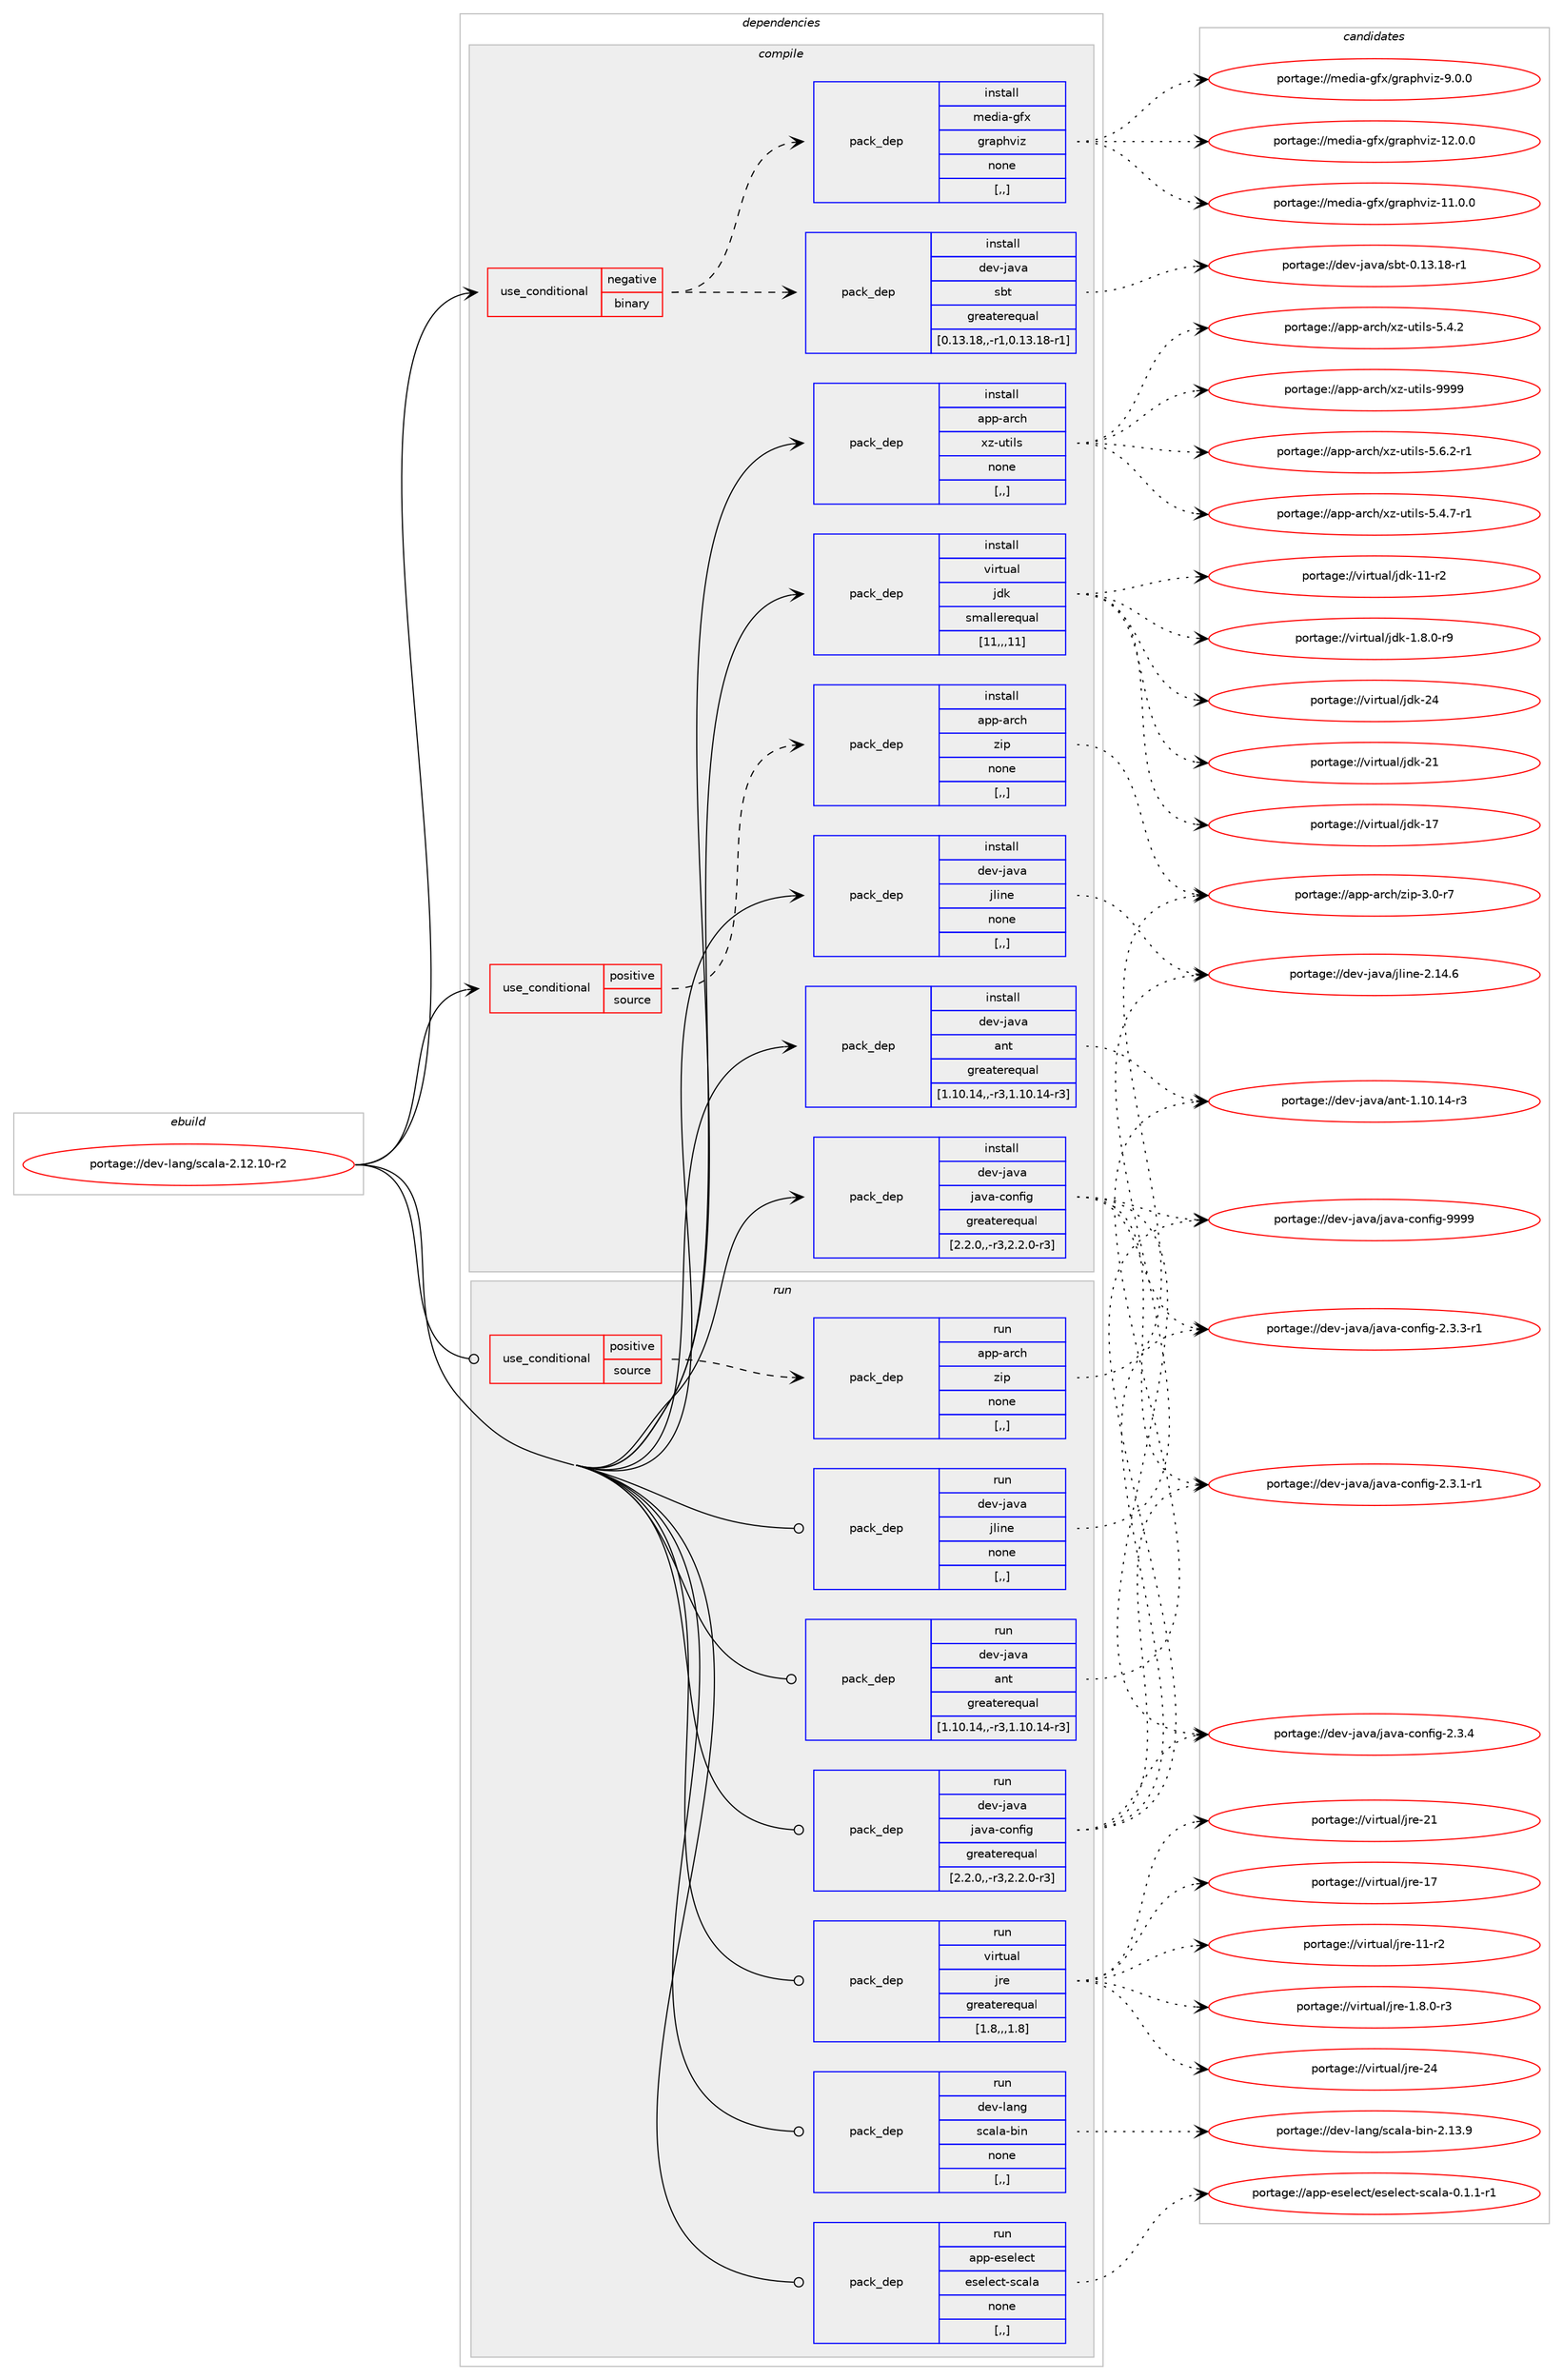 digraph prolog {

# *************
# Graph options
# *************

newrank=true;
concentrate=true;
compound=true;
graph [rankdir=LR,fontname=Helvetica,fontsize=10,ranksep=1.5];#, ranksep=2.5, nodesep=0.2];
edge  [arrowhead=vee];
node  [fontname=Helvetica,fontsize=10];

# **********
# The ebuild
# **********

subgraph cluster_leftcol {
color=gray;
label=<<i>ebuild</i>>;
id [label="portage://dev-lang/scala-2.12.10-r2", color=red, width=4, href="../dev-lang/scala-2.12.10-r2.svg"];
}

# ****************
# The dependencies
# ****************

subgraph cluster_midcol {
color=gray;
label=<<i>dependencies</i>>;
subgraph cluster_compile {
fillcolor="#eeeeee";
style=filled;
label=<<i>compile</i>>;
subgraph cond25453 {
dependency105486 [label=<<TABLE BORDER="0" CELLBORDER="1" CELLSPACING="0" CELLPADDING="4"><TR><TD ROWSPAN="3" CELLPADDING="10">use_conditional</TD></TR><TR><TD>negative</TD></TR><TR><TD>binary</TD></TR></TABLE>>, shape=none, color=red];
subgraph pack78881 {
dependency105487 [label=<<TABLE BORDER="0" CELLBORDER="1" CELLSPACING="0" CELLPADDING="4" WIDTH="220"><TR><TD ROWSPAN="6" CELLPADDING="30">pack_dep</TD></TR><TR><TD WIDTH="110">install</TD></TR><TR><TD>dev-java</TD></TR><TR><TD>sbt</TD></TR><TR><TD>greaterequal</TD></TR><TR><TD>[0.13.18,,-r1,0.13.18-r1]</TD></TR></TABLE>>, shape=none, color=blue];
}
dependency105486:e -> dependency105487:w [weight=20,style="dashed",arrowhead="vee"];
subgraph pack78882 {
dependency105488 [label=<<TABLE BORDER="0" CELLBORDER="1" CELLSPACING="0" CELLPADDING="4" WIDTH="220"><TR><TD ROWSPAN="6" CELLPADDING="30">pack_dep</TD></TR><TR><TD WIDTH="110">install</TD></TR><TR><TD>media-gfx</TD></TR><TR><TD>graphviz</TD></TR><TR><TD>none</TD></TR><TR><TD>[,,]</TD></TR></TABLE>>, shape=none, color=blue];
}
dependency105486:e -> dependency105488:w [weight=20,style="dashed",arrowhead="vee"];
}
id:e -> dependency105486:w [weight=20,style="solid",arrowhead="vee"];
subgraph cond25454 {
dependency105489 [label=<<TABLE BORDER="0" CELLBORDER="1" CELLSPACING="0" CELLPADDING="4"><TR><TD ROWSPAN="3" CELLPADDING="10">use_conditional</TD></TR><TR><TD>positive</TD></TR><TR><TD>source</TD></TR></TABLE>>, shape=none, color=red];
subgraph pack78883 {
dependency105490 [label=<<TABLE BORDER="0" CELLBORDER="1" CELLSPACING="0" CELLPADDING="4" WIDTH="220"><TR><TD ROWSPAN="6" CELLPADDING="30">pack_dep</TD></TR><TR><TD WIDTH="110">install</TD></TR><TR><TD>app-arch</TD></TR><TR><TD>zip</TD></TR><TR><TD>none</TD></TR><TR><TD>[,,]</TD></TR></TABLE>>, shape=none, color=blue];
}
dependency105489:e -> dependency105490:w [weight=20,style="dashed",arrowhead="vee"];
}
id:e -> dependency105489:w [weight=20,style="solid",arrowhead="vee"];
subgraph pack78884 {
dependency105491 [label=<<TABLE BORDER="0" CELLBORDER="1" CELLSPACING="0" CELLPADDING="4" WIDTH="220"><TR><TD ROWSPAN="6" CELLPADDING="30">pack_dep</TD></TR><TR><TD WIDTH="110">install</TD></TR><TR><TD>app-arch</TD></TR><TR><TD>xz-utils</TD></TR><TR><TD>none</TD></TR><TR><TD>[,,]</TD></TR></TABLE>>, shape=none, color=blue];
}
id:e -> dependency105491:w [weight=20,style="solid",arrowhead="vee"];
subgraph pack78885 {
dependency105492 [label=<<TABLE BORDER="0" CELLBORDER="1" CELLSPACING="0" CELLPADDING="4" WIDTH="220"><TR><TD ROWSPAN="6" CELLPADDING="30">pack_dep</TD></TR><TR><TD WIDTH="110">install</TD></TR><TR><TD>dev-java</TD></TR><TR><TD>ant</TD></TR><TR><TD>greaterequal</TD></TR><TR><TD>[1.10.14,,-r3,1.10.14-r3]</TD></TR></TABLE>>, shape=none, color=blue];
}
id:e -> dependency105492:w [weight=20,style="solid",arrowhead="vee"];
subgraph pack78886 {
dependency105493 [label=<<TABLE BORDER="0" CELLBORDER="1" CELLSPACING="0" CELLPADDING="4" WIDTH="220"><TR><TD ROWSPAN="6" CELLPADDING="30">pack_dep</TD></TR><TR><TD WIDTH="110">install</TD></TR><TR><TD>dev-java</TD></TR><TR><TD>java-config</TD></TR><TR><TD>greaterequal</TD></TR><TR><TD>[2.2.0,,-r3,2.2.0-r3]</TD></TR></TABLE>>, shape=none, color=blue];
}
id:e -> dependency105493:w [weight=20,style="solid",arrowhead="vee"];
subgraph pack78887 {
dependency105494 [label=<<TABLE BORDER="0" CELLBORDER="1" CELLSPACING="0" CELLPADDING="4" WIDTH="220"><TR><TD ROWSPAN="6" CELLPADDING="30">pack_dep</TD></TR><TR><TD WIDTH="110">install</TD></TR><TR><TD>dev-java</TD></TR><TR><TD>jline</TD></TR><TR><TD>none</TD></TR><TR><TD>[,,]</TD></TR></TABLE>>, shape=none, color=blue];
}
id:e -> dependency105494:w [weight=20,style="solid",arrowhead="vee"];
subgraph pack78888 {
dependency105495 [label=<<TABLE BORDER="0" CELLBORDER="1" CELLSPACING="0" CELLPADDING="4" WIDTH="220"><TR><TD ROWSPAN="6" CELLPADDING="30">pack_dep</TD></TR><TR><TD WIDTH="110">install</TD></TR><TR><TD>virtual</TD></TR><TR><TD>jdk</TD></TR><TR><TD>smallerequal</TD></TR><TR><TD>[11,,,11]</TD></TR></TABLE>>, shape=none, color=blue];
}
id:e -> dependency105495:w [weight=20,style="solid",arrowhead="vee"];
}
subgraph cluster_compileandrun {
fillcolor="#eeeeee";
style=filled;
label=<<i>compile and run</i>>;
}
subgraph cluster_run {
fillcolor="#eeeeee";
style=filled;
label=<<i>run</i>>;
subgraph cond25455 {
dependency105496 [label=<<TABLE BORDER="0" CELLBORDER="1" CELLSPACING="0" CELLPADDING="4"><TR><TD ROWSPAN="3" CELLPADDING="10">use_conditional</TD></TR><TR><TD>positive</TD></TR><TR><TD>source</TD></TR></TABLE>>, shape=none, color=red];
subgraph pack78889 {
dependency105497 [label=<<TABLE BORDER="0" CELLBORDER="1" CELLSPACING="0" CELLPADDING="4" WIDTH="220"><TR><TD ROWSPAN="6" CELLPADDING="30">pack_dep</TD></TR><TR><TD WIDTH="110">run</TD></TR><TR><TD>app-arch</TD></TR><TR><TD>zip</TD></TR><TR><TD>none</TD></TR><TR><TD>[,,]</TD></TR></TABLE>>, shape=none, color=blue];
}
dependency105496:e -> dependency105497:w [weight=20,style="dashed",arrowhead="vee"];
}
id:e -> dependency105496:w [weight=20,style="solid",arrowhead="odot"];
subgraph pack78890 {
dependency105498 [label=<<TABLE BORDER="0" CELLBORDER="1" CELLSPACING="0" CELLPADDING="4" WIDTH="220"><TR><TD ROWSPAN="6" CELLPADDING="30">pack_dep</TD></TR><TR><TD WIDTH="110">run</TD></TR><TR><TD>app-eselect</TD></TR><TR><TD>eselect-scala</TD></TR><TR><TD>none</TD></TR><TR><TD>[,,]</TD></TR></TABLE>>, shape=none, color=blue];
}
id:e -> dependency105498:w [weight=20,style="solid",arrowhead="odot"];
subgraph pack78891 {
dependency105499 [label=<<TABLE BORDER="0" CELLBORDER="1" CELLSPACING="0" CELLPADDING="4" WIDTH="220"><TR><TD ROWSPAN="6" CELLPADDING="30">pack_dep</TD></TR><TR><TD WIDTH="110">run</TD></TR><TR><TD>dev-java</TD></TR><TR><TD>ant</TD></TR><TR><TD>greaterequal</TD></TR><TR><TD>[1.10.14,,-r3,1.10.14-r3]</TD></TR></TABLE>>, shape=none, color=blue];
}
id:e -> dependency105499:w [weight=20,style="solid",arrowhead="odot"];
subgraph pack78892 {
dependency105500 [label=<<TABLE BORDER="0" CELLBORDER="1" CELLSPACING="0" CELLPADDING="4" WIDTH="220"><TR><TD ROWSPAN="6" CELLPADDING="30">pack_dep</TD></TR><TR><TD WIDTH="110">run</TD></TR><TR><TD>dev-java</TD></TR><TR><TD>java-config</TD></TR><TR><TD>greaterequal</TD></TR><TR><TD>[2.2.0,,-r3,2.2.0-r3]</TD></TR></TABLE>>, shape=none, color=blue];
}
id:e -> dependency105500:w [weight=20,style="solid",arrowhead="odot"];
subgraph pack78893 {
dependency105501 [label=<<TABLE BORDER="0" CELLBORDER="1" CELLSPACING="0" CELLPADDING="4" WIDTH="220"><TR><TD ROWSPAN="6" CELLPADDING="30">pack_dep</TD></TR><TR><TD WIDTH="110">run</TD></TR><TR><TD>dev-java</TD></TR><TR><TD>jline</TD></TR><TR><TD>none</TD></TR><TR><TD>[,,]</TD></TR></TABLE>>, shape=none, color=blue];
}
id:e -> dependency105501:w [weight=20,style="solid",arrowhead="odot"];
subgraph pack78894 {
dependency105502 [label=<<TABLE BORDER="0" CELLBORDER="1" CELLSPACING="0" CELLPADDING="4" WIDTH="220"><TR><TD ROWSPAN="6" CELLPADDING="30">pack_dep</TD></TR><TR><TD WIDTH="110">run</TD></TR><TR><TD>virtual</TD></TR><TR><TD>jre</TD></TR><TR><TD>greaterequal</TD></TR><TR><TD>[1.8,,,1.8]</TD></TR></TABLE>>, shape=none, color=blue];
}
id:e -> dependency105502:w [weight=20,style="solid",arrowhead="odot"];
subgraph pack78895 {
dependency105503 [label=<<TABLE BORDER="0" CELLBORDER="1" CELLSPACING="0" CELLPADDING="4" WIDTH="220"><TR><TD ROWSPAN="6" CELLPADDING="30">pack_dep</TD></TR><TR><TD WIDTH="110">run</TD></TR><TR><TD>dev-lang</TD></TR><TR><TD>scala-bin</TD></TR><TR><TD>none</TD></TR><TR><TD>[,,]</TD></TR></TABLE>>, shape=none, color=blue];
}
id:e -> dependency105503:w [weight=20,style="solid",arrowhead="odot"];
}
}

# **************
# The candidates
# **************

subgraph cluster_choices {
rank=same;
color=gray;
label=<<i>candidates</i>>;

subgraph choice78881 {
color=black;
nodesep=1;
choice100101118451069711897471159811645484649514649564511449 [label="portage://dev-java/sbt-0.13.18-r1", color=red, width=4,href="../dev-java/sbt-0.13.18-r1.svg"];
dependency105487:e -> choice100101118451069711897471159811645484649514649564511449:w [style=dotted,weight="100"];
}
subgraph choice78882 {
color=black;
nodesep=1;
choice1091011001059745103102120471031149711210411810512245495046484648 [label="portage://media-gfx/graphviz-12.0.0", color=red, width=4,href="../media-gfx/graphviz-12.0.0.svg"];
choice1091011001059745103102120471031149711210411810512245494946484648 [label="portage://media-gfx/graphviz-11.0.0", color=red, width=4,href="../media-gfx/graphviz-11.0.0.svg"];
choice10910110010597451031021204710311497112104118105122455746484648 [label="portage://media-gfx/graphviz-9.0.0", color=red, width=4,href="../media-gfx/graphviz-9.0.0.svg"];
dependency105488:e -> choice1091011001059745103102120471031149711210411810512245495046484648:w [style=dotted,weight="100"];
dependency105488:e -> choice1091011001059745103102120471031149711210411810512245494946484648:w [style=dotted,weight="100"];
dependency105488:e -> choice10910110010597451031021204710311497112104118105122455746484648:w [style=dotted,weight="100"];
}
subgraph choice78883 {
color=black;
nodesep=1;
choice9711211245971149910447122105112455146484511455 [label="portage://app-arch/zip-3.0-r7", color=red, width=4,href="../app-arch/zip-3.0-r7.svg"];
dependency105490:e -> choice9711211245971149910447122105112455146484511455:w [style=dotted,weight="100"];
}
subgraph choice78884 {
color=black;
nodesep=1;
choice9711211245971149910447120122451171161051081154557575757 [label="portage://app-arch/xz-utils-9999", color=red, width=4,href="../app-arch/xz-utils-9999.svg"];
choice9711211245971149910447120122451171161051081154553465446504511449 [label="portage://app-arch/xz-utils-5.6.2-r1", color=red, width=4,href="../app-arch/xz-utils-5.6.2-r1.svg"];
choice9711211245971149910447120122451171161051081154553465246554511449 [label="portage://app-arch/xz-utils-5.4.7-r1", color=red, width=4,href="../app-arch/xz-utils-5.4.7-r1.svg"];
choice971121124597114991044712012245117116105108115455346524650 [label="portage://app-arch/xz-utils-5.4.2", color=red, width=4,href="../app-arch/xz-utils-5.4.2.svg"];
dependency105491:e -> choice9711211245971149910447120122451171161051081154557575757:w [style=dotted,weight="100"];
dependency105491:e -> choice9711211245971149910447120122451171161051081154553465446504511449:w [style=dotted,weight="100"];
dependency105491:e -> choice9711211245971149910447120122451171161051081154553465246554511449:w [style=dotted,weight="100"];
dependency105491:e -> choice971121124597114991044712012245117116105108115455346524650:w [style=dotted,weight="100"];
}
subgraph choice78885 {
color=black;
nodesep=1;
choice100101118451069711897479711011645494649484649524511451 [label="portage://dev-java/ant-1.10.14-r3", color=red, width=4,href="../dev-java/ant-1.10.14-r3.svg"];
dependency105492:e -> choice100101118451069711897479711011645494649484649524511451:w [style=dotted,weight="100"];
}
subgraph choice78886 {
color=black;
nodesep=1;
choice10010111845106971189747106971189745991111101021051034557575757 [label="portage://dev-java/java-config-9999", color=red, width=4,href="../dev-java/java-config-9999.svg"];
choice1001011184510697118974710697118974599111110102105103455046514652 [label="portage://dev-java/java-config-2.3.4", color=red, width=4,href="../dev-java/java-config-2.3.4.svg"];
choice10010111845106971189747106971189745991111101021051034550465146514511449 [label="portage://dev-java/java-config-2.3.3-r1", color=red, width=4,href="../dev-java/java-config-2.3.3-r1.svg"];
choice10010111845106971189747106971189745991111101021051034550465146494511449 [label="portage://dev-java/java-config-2.3.1-r1", color=red, width=4,href="../dev-java/java-config-2.3.1-r1.svg"];
dependency105493:e -> choice10010111845106971189747106971189745991111101021051034557575757:w [style=dotted,weight="100"];
dependency105493:e -> choice1001011184510697118974710697118974599111110102105103455046514652:w [style=dotted,weight="100"];
dependency105493:e -> choice10010111845106971189747106971189745991111101021051034550465146514511449:w [style=dotted,weight="100"];
dependency105493:e -> choice10010111845106971189747106971189745991111101021051034550465146494511449:w [style=dotted,weight="100"];
}
subgraph choice78887 {
color=black;
nodesep=1;
choice1001011184510697118974710610810511010145504649524654 [label="portage://dev-java/jline-2.14.6", color=red, width=4,href="../dev-java/jline-2.14.6.svg"];
dependency105494:e -> choice1001011184510697118974710610810511010145504649524654:w [style=dotted,weight="100"];
}
subgraph choice78888 {
color=black;
nodesep=1;
choice1181051141161179710847106100107455052 [label="portage://virtual/jdk-24", color=red, width=4,href="../virtual/jdk-24.svg"];
choice1181051141161179710847106100107455049 [label="portage://virtual/jdk-21", color=red, width=4,href="../virtual/jdk-21.svg"];
choice1181051141161179710847106100107454955 [label="portage://virtual/jdk-17", color=red, width=4,href="../virtual/jdk-17.svg"];
choice11810511411611797108471061001074549494511450 [label="portage://virtual/jdk-11-r2", color=red, width=4,href="../virtual/jdk-11-r2.svg"];
choice11810511411611797108471061001074549465646484511457 [label="portage://virtual/jdk-1.8.0-r9", color=red, width=4,href="../virtual/jdk-1.8.0-r9.svg"];
dependency105495:e -> choice1181051141161179710847106100107455052:w [style=dotted,weight="100"];
dependency105495:e -> choice1181051141161179710847106100107455049:w [style=dotted,weight="100"];
dependency105495:e -> choice1181051141161179710847106100107454955:w [style=dotted,weight="100"];
dependency105495:e -> choice11810511411611797108471061001074549494511450:w [style=dotted,weight="100"];
dependency105495:e -> choice11810511411611797108471061001074549465646484511457:w [style=dotted,weight="100"];
}
subgraph choice78889 {
color=black;
nodesep=1;
choice9711211245971149910447122105112455146484511455 [label="portage://app-arch/zip-3.0-r7", color=red, width=4,href="../app-arch/zip-3.0-r7.svg"];
dependency105497:e -> choice9711211245971149910447122105112455146484511455:w [style=dotted,weight="100"];
}
subgraph choice78890 {
color=black;
nodesep=1;
choice9711211245101115101108101991164710111510110810199116451159997108974548464946494511449 [label="portage://app-eselect/eselect-scala-0.1.1-r1", color=red, width=4,href="../app-eselect/eselect-scala-0.1.1-r1.svg"];
dependency105498:e -> choice9711211245101115101108101991164710111510110810199116451159997108974548464946494511449:w [style=dotted,weight="100"];
}
subgraph choice78891 {
color=black;
nodesep=1;
choice100101118451069711897479711011645494649484649524511451 [label="portage://dev-java/ant-1.10.14-r3", color=red, width=4,href="../dev-java/ant-1.10.14-r3.svg"];
dependency105499:e -> choice100101118451069711897479711011645494649484649524511451:w [style=dotted,weight="100"];
}
subgraph choice78892 {
color=black;
nodesep=1;
choice10010111845106971189747106971189745991111101021051034557575757 [label="portage://dev-java/java-config-9999", color=red, width=4,href="../dev-java/java-config-9999.svg"];
choice1001011184510697118974710697118974599111110102105103455046514652 [label="portage://dev-java/java-config-2.3.4", color=red, width=4,href="../dev-java/java-config-2.3.4.svg"];
choice10010111845106971189747106971189745991111101021051034550465146514511449 [label="portage://dev-java/java-config-2.3.3-r1", color=red, width=4,href="../dev-java/java-config-2.3.3-r1.svg"];
choice10010111845106971189747106971189745991111101021051034550465146494511449 [label="portage://dev-java/java-config-2.3.1-r1", color=red, width=4,href="../dev-java/java-config-2.3.1-r1.svg"];
dependency105500:e -> choice10010111845106971189747106971189745991111101021051034557575757:w [style=dotted,weight="100"];
dependency105500:e -> choice1001011184510697118974710697118974599111110102105103455046514652:w [style=dotted,weight="100"];
dependency105500:e -> choice10010111845106971189747106971189745991111101021051034550465146514511449:w [style=dotted,weight="100"];
dependency105500:e -> choice10010111845106971189747106971189745991111101021051034550465146494511449:w [style=dotted,weight="100"];
}
subgraph choice78893 {
color=black;
nodesep=1;
choice1001011184510697118974710610810511010145504649524654 [label="portage://dev-java/jline-2.14.6", color=red, width=4,href="../dev-java/jline-2.14.6.svg"];
dependency105501:e -> choice1001011184510697118974710610810511010145504649524654:w [style=dotted,weight="100"];
}
subgraph choice78894 {
color=black;
nodesep=1;
choice1181051141161179710847106114101455052 [label="portage://virtual/jre-24", color=red, width=4,href="../virtual/jre-24.svg"];
choice1181051141161179710847106114101455049 [label="portage://virtual/jre-21", color=red, width=4,href="../virtual/jre-21.svg"];
choice1181051141161179710847106114101454955 [label="portage://virtual/jre-17", color=red, width=4,href="../virtual/jre-17.svg"];
choice11810511411611797108471061141014549494511450 [label="portage://virtual/jre-11-r2", color=red, width=4,href="../virtual/jre-11-r2.svg"];
choice11810511411611797108471061141014549465646484511451 [label="portage://virtual/jre-1.8.0-r3", color=red, width=4,href="../virtual/jre-1.8.0-r3.svg"];
dependency105502:e -> choice1181051141161179710847106114101455052:w [style=dotted,weight="100"];
dependency105502:e -> choice1181051141161179710847106114101455049:w [style=dotted,weight="100"];
dependency105502:e -> choice1181051141161179710847106114101454955:w [style=dotted,weight="100"];
dependency105502:e -> choice11810511411611797108471061141014549494511450:w [style=dotted,weight="100"];
dependency105502:e -> choice11810511411611797108471061141014549465646484511451:w [style=dotted,weight="100"];
}
subgraph choice78895 {
color=black;
nodesep=1;
choice100101118451089711010347115999710897459810511045504649514657 [label="portage://dev-lang/scala-bin-2.13.9", color=red, width=4,href="../dev-lang/scala-bin-2.13.9.svg"];
dependency105503:e -> choice100101118451089711010347115999710897459810511045504649514657:w [style=dotted,weight="100"];
}
}

}
